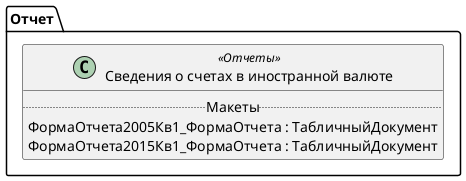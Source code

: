 ﻿@startuml РегламентированныйОтчетСведенияОСчетахвВиностраннойВалюте
'!include templates.wsd
'..\include templates.wsd
class Отчет.РегламентированныйОтчетСведенияОСчетахвВиностраннойВалюте as "Сведения о счетах в иностранной валюте" <<Отчеты>>
{
..Макеты..
ФормаОтчета2005Кв1_ФормаОтчета : ТабличныйДокумент
ФормаОтчета2015Кв1_ФормаОтчета : ТабличныйДокумент
}
@enduml
